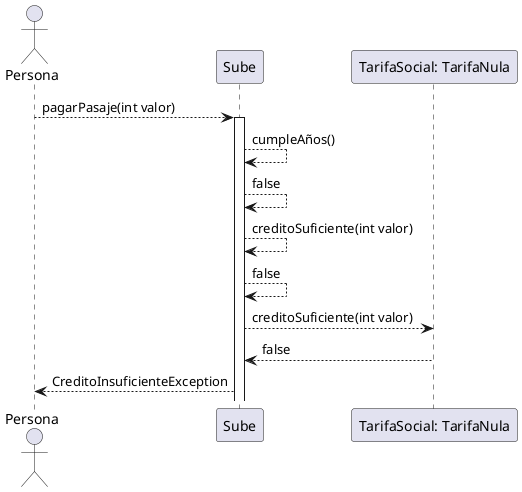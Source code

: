 @startuml
'https://plantuml.com/sequence-diagram

Actor Persona

participant Sube as sube order 1
participant "TarifaSocial: TarifaNula" as tarifa order 2

Persona --> sube: pagarPasaje(int valor)
activate sube
sube --> sube: cumpleAños()
sube --> sube: false
sube --> sube: creditoSuficiente(int valor)
sube --> sube: false
sube --> tarifa: creditoSuficiente(int valor)
tarifa --> sube: false
sube --> Persona: CreditoInsuficienteException

@enduml